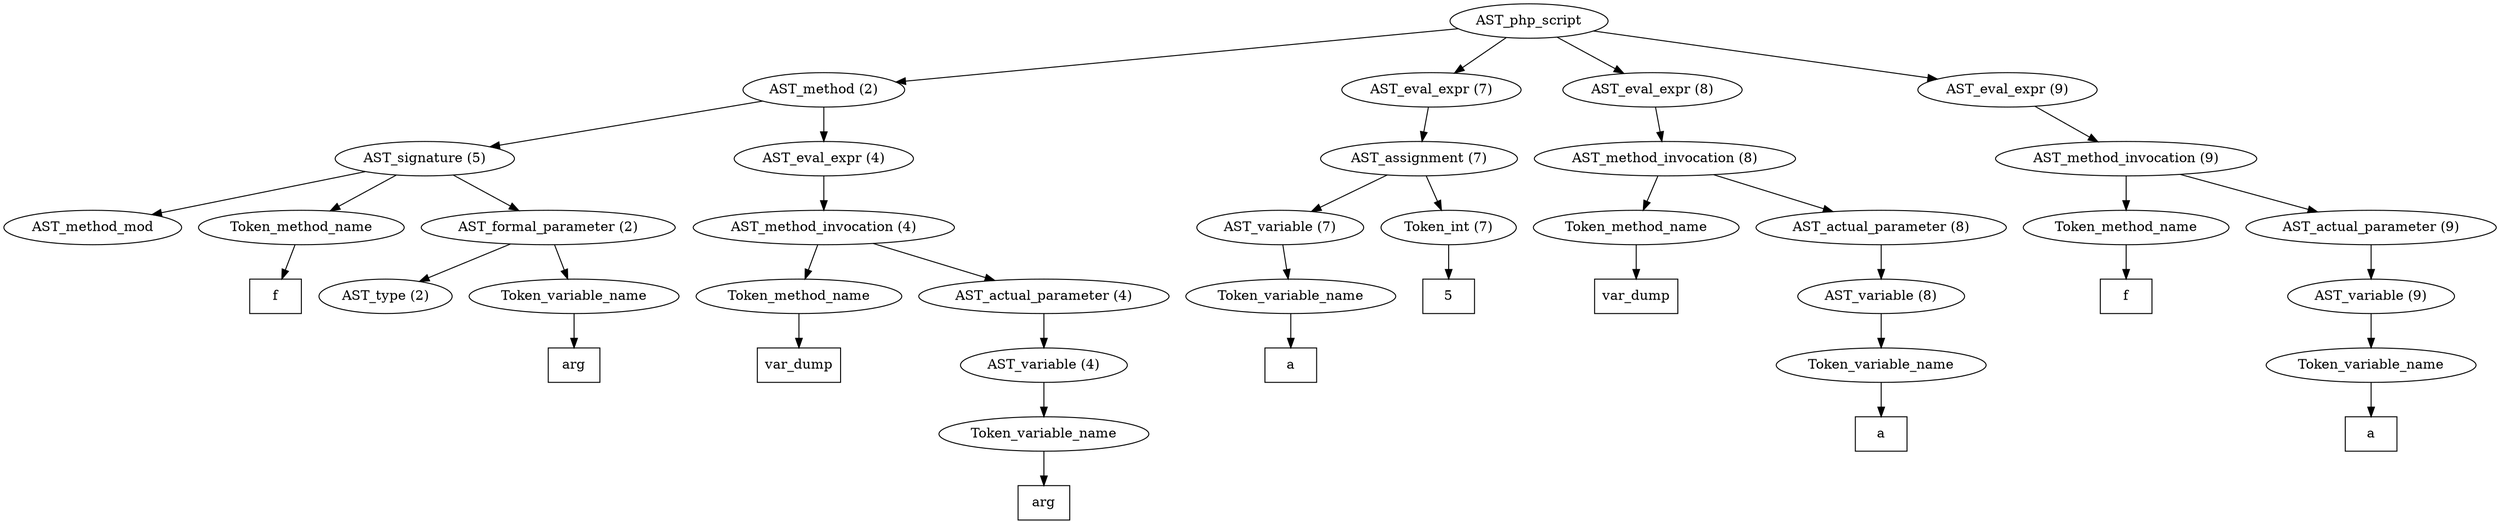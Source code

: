 /*
 * AST in dot format generated by phc -- the PHP compiler
 */

digraph AST {
node_0 [label="AST_php_script"];
node_1 [label="AST_method (2)"];
node_2 [label="AST_signature (5)"];
node_3 [label="AST_method_mod"];
node_4 [label="Token_method_name"];
node_5 [label="f", shape=box]
node_4 -> node_5;
node_6 [label="AST_formal_parameter (2)"];
node_7 [label="AST_type (2)"];
node_8 [label="Token_variable_name"];
node_9 [label="arg", shape=box]
node_8 -> node_9;
node_6 -> node_8;
node_6 -> node_7;
node_2 -> node_6;
node_2 -> node_4;
node_2 -> node_3;
node_10 [label="AST_eval_expr (4)"];
node_11 [label="AST_method_invocation (4)"];
node_12 [label="Token_method_name"];
node_13 [label="var_dump", shape=box]
node_12 -> node_13;
node_14 [label="AST_actual_parameter (4)"];
node_15 [label="AST_variable (4)"];
node_16 [label="Token_variable_name"];
node_17 [label="arg", shape=box]
node_16 -> node_17;
node_15 -> node_16;
node_14 -> node_15;
node_11 -> node_14;
node_11 -> node_12;
node_10 -> node_11;
node_1 -> node_10;
node_1 -> node_2;
node_18 [label="AST_eval_expr (7)"];
node_19 [label="AST_assignment (7)"];
node_20 [label="AST_variable (7)"];
node_21 [label="Token_variable_name"];
node_22 [label="a", shape=box]
node_21 -> node_22;
node_20 -> node_21;
node_23 [label="Token_int (7)"];
node_24 [label="5", shape=box]
node_23 -> node_24;
node_19 -> node_23;
node_19 -> node_20;
node_18 -> node_19;
node_25 [label="AST_eval_expr (8)"];
node_26 [label="AST_method_invocation (8)"];
node_27 [label="Token_method_name"];
node_28 [label="var_dump", shape=box]
node_27 -> node_28;
node_29 [label="AST_actual_parameter (8)"];
node_30 [label="AST_variable (8)"];
node_31 [label="Token_variable_name"];
node_32 [label="a", shape=box]
node_31 -> node_32;
node_30 -> node_31;
node_29 -> node_30;
node_26 -> node_29;
node_26 -> node_27;
node_25 -> node_26;
node_33 [label="AST_eval_expr (9)"];
node_34 [label="AST_method_invocation (9)"];
node_35 [label="Token_method_name"];
node_36 [label="f", shape=box]
node_35 -> node_36;
node_37 [label="AST_actual_parameter (9)"];
node_38 [label="AST_variable (9)"];
node_39 [label="Token_variable_name"];
node_40 [label="a", shape=box]
node_39 -> node_40;
node_38 -> node_39;
node_37 -> node_38;
node_34 -> node_37;
node_34 -> node_35;
node_33 -> node_34;
node_0 -> node_33;
node_0 -> node_25;
node_0 -> node_18;
node_0 -> node_1;
}
